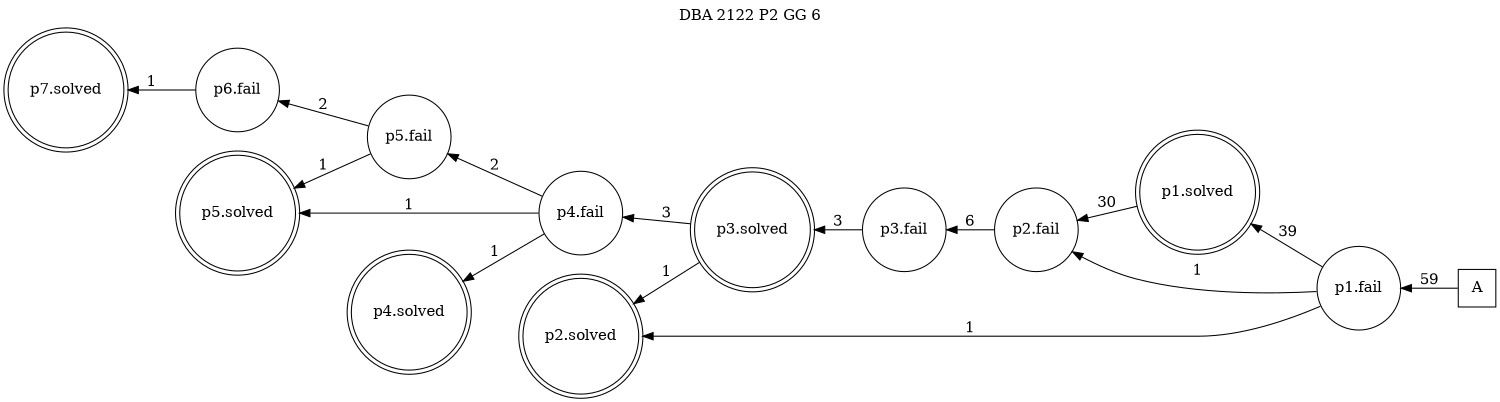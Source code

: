 digraph DBA_2122_P2_GG_6 {
labelloc="tl"
label= " DBA 2122 P2 GG 6 "
rankdir="RL";
graph [ size=" 10 , 10 !"]

"A" [shape="square" label="A"]
"p1.fail" [shape="circle" label="p1.fail"]
"p1.solved" [shape="doublecircle" label="p1.solved"]
"p2.fail" [shape="circle" label="p2.fail"]
"p3.fail" [shape="circle" label="p3.fail"]
"p3.solved" [shape="doublecircle" label="p3.solved"]
"p2.solved" [shape="doublecircle" label="p2.solved"]
"p4.fail" [shape="circle" label="p4.fail"]
"p5.fail" [shape="circle" label="p5.fail"]
"p5.solved" [shape="doublecircle" label="p5.solved"]
"p4.solved" [shape="doublecircle" label="p4.solved"]
"p6.fail" [shape="circle" label="p6.fail"]
"p7.solved" [shape="doublecircle" label="p7.solved"]
"A" -> "p1.fail" [ label=59]
"p1.fail" -> "p1.solved" [ label=39]
"p1.fail" -> "p2.fail" [ label=1]
"p1.fail" -> "p2.solved" [ label=1]
"p1.solved" -> "p2.fail" [ label=30]
"p2.fail" -> "p3.fail" [ label=6]
"p3.fail" -> "p3.solved" [ label=3]
"p3.solved" -> "p2.solved" [ label=1]
"p3.solved" -> "p4.fail" [ label=3]
"p4.fail" -> "p5.fail" [ label=2]
"p4.fail" -> "p5.solved" [ label=1]
"p4.fail" -> "p4.solved" [ label=1]
"p5.fail" -> "p5.solved" [ label=1]
"p5.fail" -> "p6.fail" [ label=2]
"p6.fail" -> "p7.solved" [ label=1]
}
